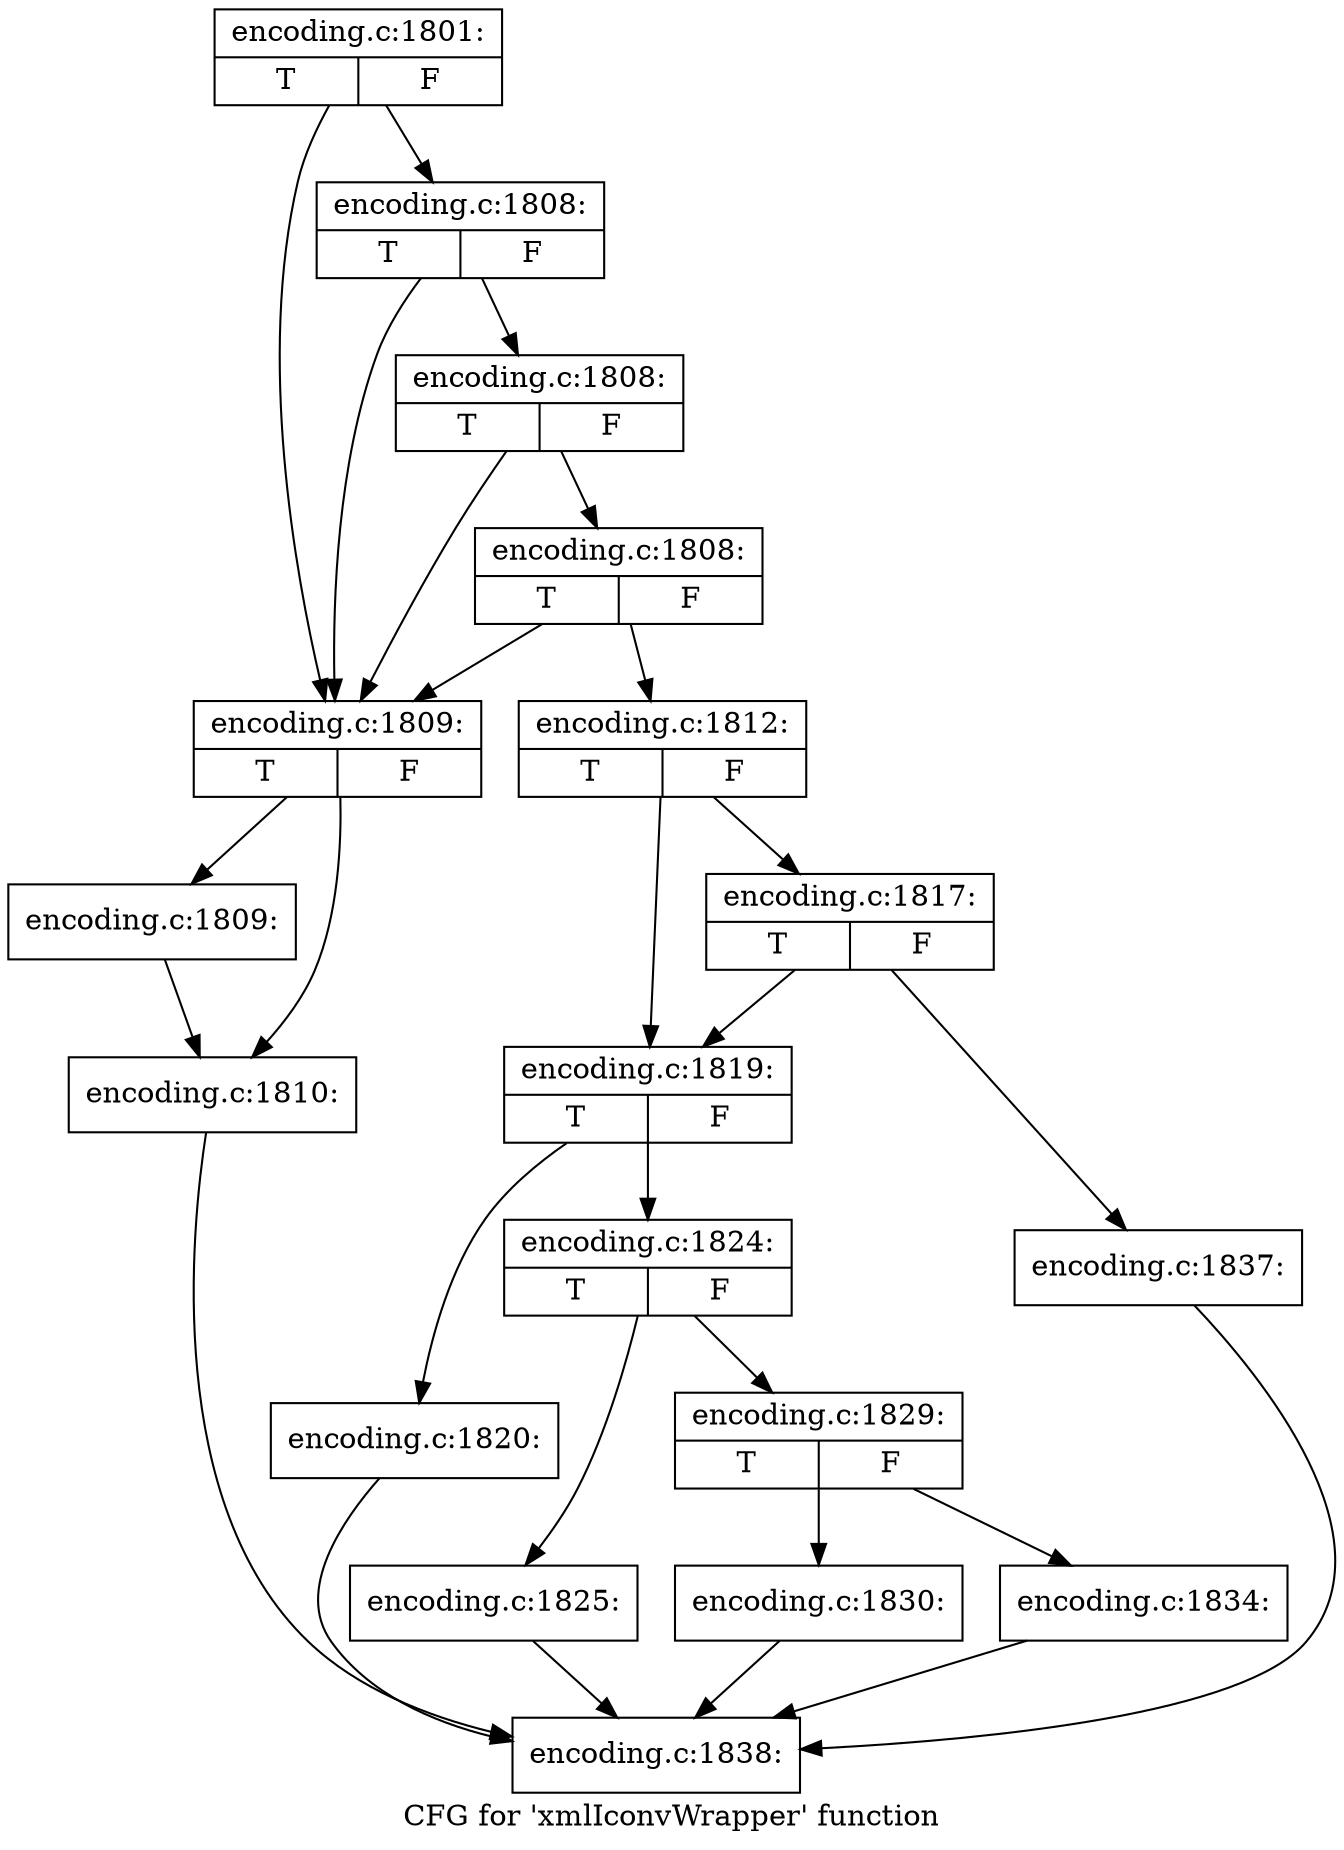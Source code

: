 digraph "CFG for 'xmlIconvWrapper' function" {
	label="CFG for 'xmlIconvWrapper' function";

	Node0x5557bd94e960 [shape=record,label="{encoding.c:1801:|{<s0>T|<s1>F}}"];
	Node0x5557bd94e960 -> Node0x5557bda4ca50;
	Node0x5557bd94e960 -> Node0x5557bda4cbf0;
	Node0x5557bda4cbf0 [shape=record,label="{encoding.c:1808:|{<s0>T|<s1>F}}"];
	Node0x5557bda4cbf0 -> Node0x5557bda4ca50;
	Node0x5557bda4cbf0 -> Node0x5557bda4cb70;
	Node0x5557bda4cb70 [shape=record,label="{encoding.c:1808:|{<s0>T|<s1>F}}"];
	Node0x5557bda4cb70 -> Node0x5557bda4ca50;
	Node0x5557bda4cb70 -> Node0x5557bda4caf0;
	Node0x5557bda4caf0 [shape=record,label="{encoding.c:1808:|{<s0>T|<s1>F}}"];
	Node0x5557bda4caf0 -> Node0x5557bda4ca50;
	Node0x5557bda4caf0 -> Node0x5557bda4caa0;
	Node0x5557bda4ca50 [shape=record,label="{encoding.c:1809:|{<s0>T|<s1>F}}"];
	Node0x5557bda4ca50 -> Node0x5557bda4d5e0;
	Node0x5557bda4ca50 -> Node0x5557bda4d630;
	Node0x5557bda4d5e0 [shape=record,label="{encoding.c:1809:}"];
	Node0x5557bda4d5e0 -> Node0x5557bda4d630;
	Node0x5557bda4d630 [shape=record,label="{encoding.c:1810:}"];
	Node0x5557bda4d630 -> Node0x5557bda47290;
	Node0x5557bda4caa0 [shape=record,label="{encoding.c:1812:|{<s0>T|<s1>F}}"];
	Node0x5557bda4caa0 -> Node0x5557bda506d0;
	Node0x5557bda4caa0 -> Node0x5557bda50770;
	Node0x5557bda50770 [shape=record,label="{encoding.c:1817:|{<s0>T|<s1>F}}"];
	Node0x5557bda50770 -> Node0x5557bda506d0;
	Node0x5557bda50770 -> Node0x5557bda50720;
	Node0x5557bda506d0 [shape=record,label="{encoding.c:1819:|{<s0>T|<s1>F}}"];
	Node0x5557bda506d0 -> Node0x5557bda50d00;
	Node0x5557bda506d0 -> Node0x5557bda50da0;
	Node0x5557bda50d00 [shape=record,label="{encoding.c:1820:}"];
	Node0x5557bda50d00 -> Node0x5557bda47290;
	Node0x5557bda50da0 [shape=record,label="{encoding.c:1824:|{<s0>T|<s1>F}}"];
	Node0x5557bda50da0 -> Node0x5557bda51510;
	Node0x5557bda50da0 -> Node0x5557bda515b0;
	Node0x5557bda51510 [shape=record,label="{encoding.c:1825:}"];
	Node0x5557bda51510 -> Node0x5557bda47290;
	Node0x5557bda515b0 [shape=record,label="{encoding.c:1829:|{<s0>T|<s1>F}}"];
	Node0x5557bda515b0 -> Node0x5557bda51ae0;
	Node0x5557bda515b0 -> Node0x5557bda51b80;
	Node0x5557bda51ae0 [shape=record,label="{encoding.c:1830:}"];
	Node0x5557bda51ae0 -> Node0x5557bda47290;
	Node0x5557bda51b80 [shape=record,label="{encoding.c:1834:}"];
	Node0x5557bda51b80 -> Node0x5557bda47290;
	Node0x5557bda50720 [shape=record,label="{encoding.c:1837:}"];
	Node0x5557bda50720 -> Node0x5557bda47290;
	Node0x5557bda47290 [shape=record,label="{encoding.c:1838:}"];
}
